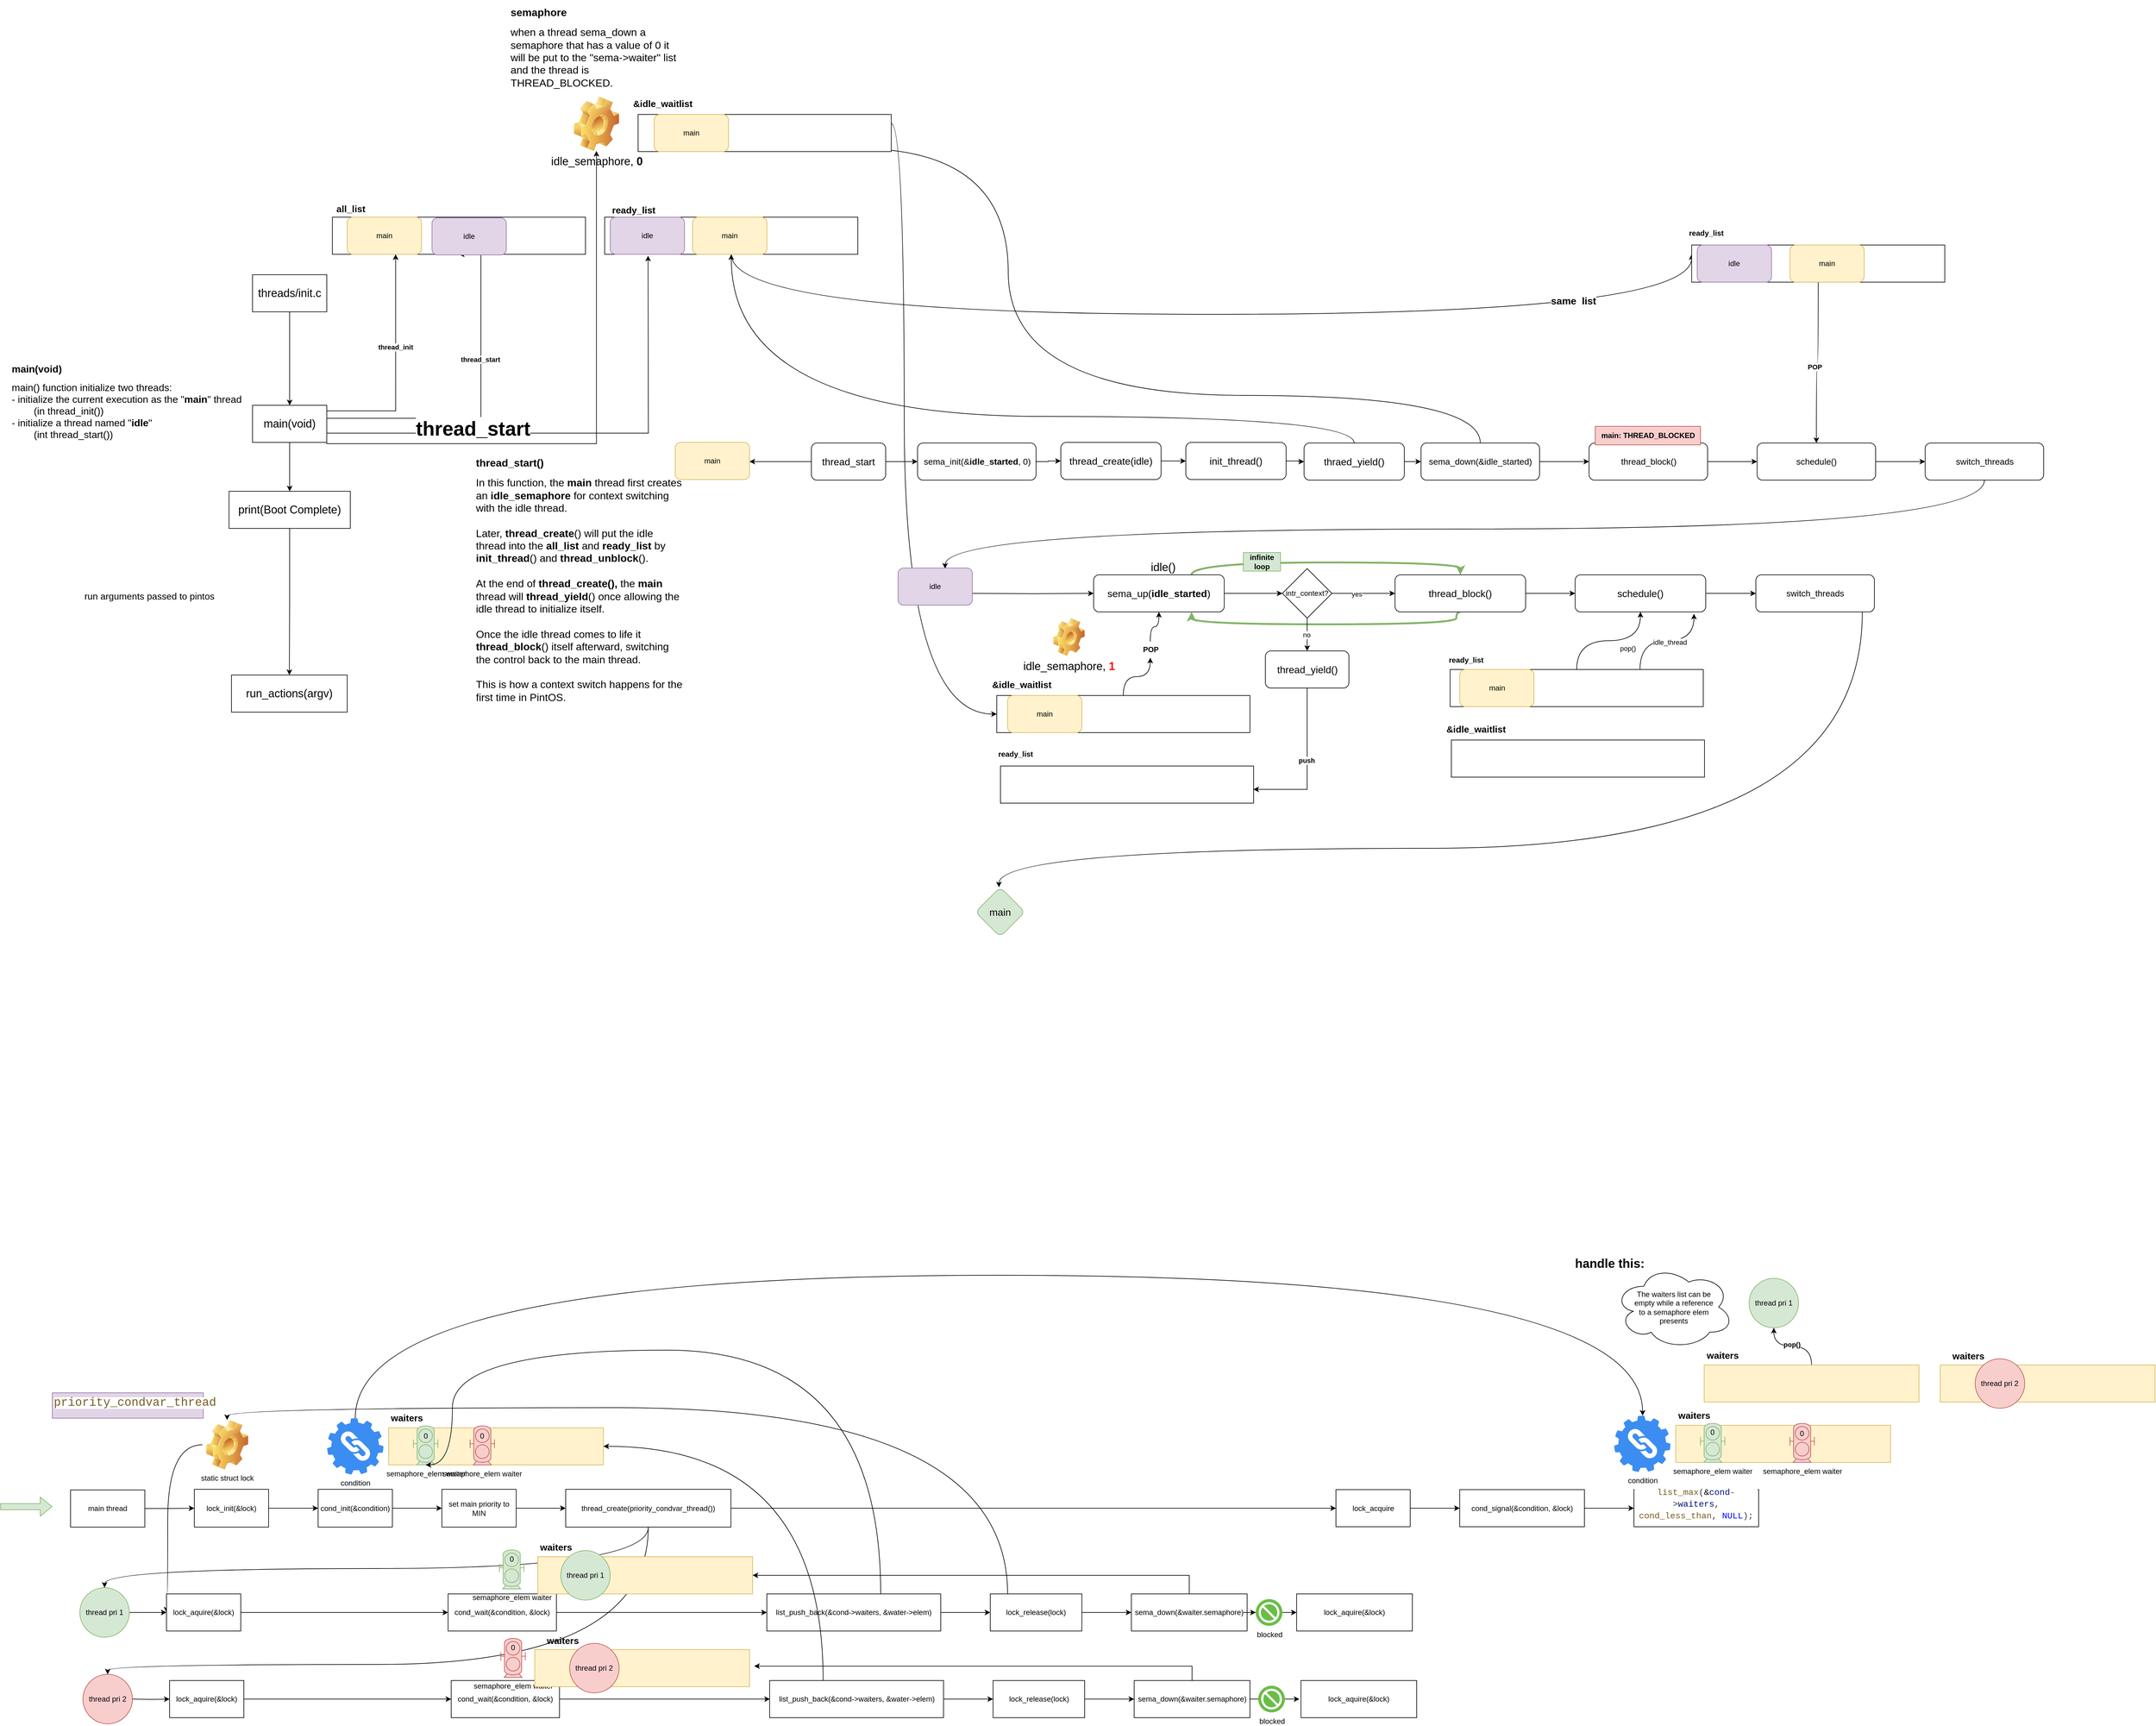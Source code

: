 <mxfile version="23.1.7" type="github">
  <diagram name="Page-1" id="PcCjMO9r_Gs7wmwGxHoW">
    <mxGraphModel dx="73" dy="-3060" grid="0" gridSize="10" guides="1" tooltips="1" connect="1" arrows="1" fold="1" page="1" pageScale="1" pageWidth="850" pageHeight="1100" math="0" shadow="0">
      <root>
        <mxCell id="0" />
        <mxCell id="1" parent="0" />
        <mxCell id="G287rVzxxnH9ejPlV_bV-4" value="" style="edgeStyle=orthogonalEdgeStyle;rounded=0;orthogonalLoop=1;jettySize=auto;html=1;" parent="1" source="G287rVzxxnH9ejPlV_bV-2" target="G287rVzxxnH9ejPlV_bV-3" edge="1">
          <mxGeometry relative="1" as="geometry" />
        </mxCell>
        <mxCell id="G287rVzxxnH9ejPlV_bV-2" value="threads/init.c" style="rounded=0;whiteSpace=wrap;html=1;fontSize=18;" parent="1" vertex="1">
          <mxGeometry x="1344" y="5080" width="120" height="60" as="geometry" />
        </mxCell>
        <mxCell id="G287rVzxxnH9ejPlV_bV-11" style="edgeStyle=orthogonalEdgeStyle;rounded=0;orthogonalLoop=1;jettySize=auto;html=1;entryX=0.25;entryY=1;entryDx=0;entryDy=0;" parent="1" source="G287rVzxxnH9ejPlV_bV-3" target="G287rVzxxnH9ejPlV_bV-8" edge="1">
          <mxGeometry relative="1" as="geometry">
            <Array as="points">
              <mxPoint x="1575" y="5300" />
            </Array>
          </mxGeometry>
        </mxCell>
        <mxCell id="G287rVzxxnH9ejPlV_bV-24" value="thread_init" style="edgeLabel;html=1;align=center;verticalAlign=middle;resizable=0;points=[];fontStyle=1" parent="G287rVzxxnH9ejPlV_bV-11" vertex="1" connectable="0">
          <mxGeometry x="0.178" y="1" relative="1" as="geometry">
            <mxPoint as="offset" />
          </mxGeometry>
        </mxCell>
        <mxCell id="G287rVzxxnH9ejPlV_bV-12" style="edgeStyle=orthogonalEdgeStyle;rounded=0;orthogonalLoop=1;jettySize=auto;html=1;exitX=1;exitY=0.75;exitDx=0;exitDy=0;entryX=0.5;entryY=1;entryDx=0;entryDy=0;" parent="1" source="G287rVzxxnH9ejPlV_bV-3" target="G287rVzxxnH9ejPlV_bV-8" edge="1">
          <mxGeometry relative="1" as="geometry">
            <Array as="points">
              <mxPoint x="1464" y="5312" />
              <mxPoint x="1713" y="5312" />
              <mxPoint x="1713" y="5047" />
            </Array>
          </mxGeometry>
        </mxCell>
        <mxCell id="G287rVzxxnH9ejPlV_bV-22" value="thread_start" style="edgeLabel;html=1;align=center;verticalAlign=middle;resizable=0;points=[];fontStyle=1" parent="G287rVzxxnH9ejPlV_bV-12" vertex="1" connectable="0">
          <mxGeometry x="0.289" y="1" relative="1" as="geometry">
            <mxPoint y="1" as="offset" />
          </mxGeometry>
        </mxCell>
        <mxCell id="G287rVzxxnH9ejPlV_bV-17" style="edgeStyle=orthogonalEdgeStyle;rounded=0;orthogonalLoop=1;jettySize=auto;html=1;exitX=1;exitY=0.75;exitDx=0;exitDy=0;" parent="1" source="G287rVzxxnH9ejPlV_bV-3" edge="1">
          <mxGeometry relative="1" as="geometry">
            <mxPoint x="1983.111" y="5049.222" as="targetPoint" />
          </mxGeometry>
        </mxCell>
        <mxCell id="G287rVzxxnH9ejPlV_bV-23" value="thread_start" style="edgeLabel;html=1;align=center;verticalAlign=middle;resizable=0;points=[];fontSize=32;fontStyle=1" parent="G287rVzxxnH9ejPlV_bV-17" vertex="1" connectable="0">
          <mxGeometry x="-0.373" y="-1" relative="1" as="geometry">
            <mxPoint x="-17" y="-8" as="offset" />
          </mxGeometry>
        </mxCell>
        <mxCell id="G287rVzxxnH9ejPlV_bV-21" value="" style="edgeStyle=orthogonalEdgeStyle;rounded=0;orthogonalLoop=1;jettySize=auto;html=1;" parent="1" source="G287rVzxxnH9ejPlV_bV-3" target="G287rVzxxnH9ejPlV_bV-20" edge="1">
          <mxGeometry relative="1" as="geometry" />
        </mxCell>
        <mxCell id="G287rVzxxnH9ejPlV_bV-26" style="edgeStyle=orthogonalEdgeStyle;rounded=0;orthogonalLoop=1;jettySize=auto;html=1;exitX=1;exitY=0.75;exitDx=0;exitDy=0;entryX=0.5;entryY=1;entryDx=0;entryDy=0;" parent="1" source="G287rVzxxnH9ejPlV_bV-3" target="G287rVzxxnH9ejPlV_bV-25" edge="1">
          <mxGeometry relative="1" as="geometry">
            <mxPoint x="1895" y="5213" as="targetPoint" />
            <Array as="points">
              <mxPoint x="1464" y="5353" />
              <mxPoint x="1900" y="5353" />
            </Array>
          </mxGeometry>
        </mxCell>
        <mxCell id="G287rVzxxnH9ejPlV_bV-3" value="main(void)" style="rounded=0;whiteSpace=wrap;html=1;fontSize=18;" parent="1" vertex="1">
          <mxGeometry x="1344" y="5291" width="120" height="60" as="geometry" />
        </mxCell>
        <mxCell id="G287rVzxxnH9ejPlV_bV-6" value="&lt;h1 style=&quot;font-size: 16px;&quot;&gt;main(void)&lt;/h1&gt;&lt;div style=&quot;font-size: 16px;&quot;&gt;main() function initialize two threads:&lt;/div&gt;&lt;div style=&quot;font-size: 16px;&quot;&gt;- initialize the current execution as the &quot;&lt;b&gt;main&lt;/b&gt;&quot; thread&lt;/div&gt;&lt;div style=&quot;font-size: 16px;&quot;&gt;&lt;span style=&quot;white-space: pre;&quot;&gt;&#x9;&lt;/span&gt;(in thread_init())&lt;br&gt;&lt;/div&gt;&lt;div style=&quot;font-size: 16px;&quot;&gt;- initialize a thread named &quot;&lt;b&gt;idle&lt;/b&gt;&quot;&lt;/div&gt;&lt;div style=&quot;font-size: 16px;&quot;&gt;&lt;span style=&quot;white-space: pre;&quot;&gt;&#x9;&lt;/span&gt;(int thread_start())&lt;br&gt;&lt;/div&gt;" style="text;html=1;spacing=5;spacingTop=-20;whiteSpace=wrap;overflow=hidden;rounded=0;fontSize=16;" parent="1" vertex="1">
          <mxGeometry x="950" y="5222" width="385" height="137" as="geometry" />
        </mxCell>
        <mxCell id="G287rVzxxnH9ejPlV_bV-8" value="" style="rounded=0;whiteSpace=wrap;html=1;" parent="1" vertex="1">
          <mxGeometry x="1473" y="4987" width="409" height="60" as="geometry" />
        </mxCell>
        <mxCell id="G287rVzxxnH9ejPlV_bV-9" value="all_list" style="text;html=1;align=center;verticalAlign=middle;whiteSpace=wrap;rounded=0;fontSize=15;fontStyle=1" parent="1" vertex="1">
          <mxGeometry x="1473" y="4958" width="60" height="30" as="geometry" />
        </mxCell>
        <mxCell id="G287rVzxxnH9ejPlV_bV-13" value="main" style="rounded=1;whiteSpace=wrap;html=1;fillColor=#fff2cc;strokeColor=#d6b656;" parent="1" vertex="1">
          <mxGeometry x="1497" y="4987" width="120" height="60" as="geometry" />
        </mxCell>
        <mxCell id="G287rVzxxnH9ejPlV_bV-14" value="idle" style="rounded=1;whiteSpace=wrap;html=1;fillColor=#e1d5e7;strokeColor=#9673a6;" parent="1" vertex="1">
          <mxGeometry x="1634" y="4988" width="120" height="60" as="geometry" />
        </mxCell>
        <mxCell id="OGEwMYndFThYUphkSW5q-117" style="edgeStyle=orthogonalEdgeStyle;rounded=0;orthogonalLoop=1;jettySize=auto;html=1;entryX=0;entryY=0.25;entryDx=0;entryDy=0;curved=1;" edge="1" parent="1" source="G287rVzxxnH9ejPlV_bV-15" target="G287rVzxxnH9ejPlV_bV-72">
          <mxGeometry relative="1" as="geometry">
            <Array as="points">
              <mxPoint x="2118" y="5144" />
              <mxPoint x="3669" y="5144" />
            </Array>
          </mxGeometry>
        </mxCell>
        <mxCell id="OGEwMYndFThYUphkSW5q-118" value="same&amp;nbsp; list" style="edgeLabel;html=1;align=center;verticalAlign=middle;resizable=0;points=[];fontSize=16;fontStyle=1" vertex="1" connectable="0" parent="OGEwMYndFThYUphkSW5q-117">
          <mxGeometry x="0.67" y="22" relative="1" as="geometry">
            <mxPoint as="offset" />
          </mxGeometry>
        </mxCell>
        <mxCell id="G287rVzxxnH9ejPlV_bV-15" value="" style="rounded=0;whiteSpace=wrap;html=1;" parent="1" vertex="1">
          <mxGeometry x="1913" y="4987" width="409" height="60" as="geometry" />
        </mxCell>
        <mxCell id="G287rVzxxnH9ejPlV_bV-16" value="ready_list" style="text;html=1;align=center;verticalAlign=middle;whiteSpace=wrap;rounded=0;fontSize=15;fontStyle=1" parent="1" vertex="1">
          <mxGeometry x="1930" y="4960" width="60" height="30" as="geometry" />
        </mxCell>
        <mxCell id="G287rVzxxnH9ejPlV_bV-18" value="idle" style="rounded=1;whiteSpace=wrap;html=1;fillColor=#e1d5e7;strokeColor=#9673a6;" parent="1" vertex="1">
          <mxGeometry x="1922" y="4987" width="120" height="60" as="geometry" />
        </mxCell>
        <mxCell id="G287rVzxxnH9ejPlV_bV-33" value="" style="edgeStyle=orthogonalEdgeStyle;rounded=0;orthogonalLoop=1;jettySize=auto;html=1;" parent="1" source="G287rVzxxnH9ejPlV_bV-20" target="G287rVzxxnH9ejPlV_bV-32" edge="1">
          <mxGeometry relative="1" as="geometry" />
        </mxCell>
        <mxCell id="G287rVzxxnH9ejPlV_bV-20" value="print(Boot Complete)" style="whiteSpace=wrap;html=1;fontSize=18;rounded=0;" parent="1" vertex="1">
          <mxGeometry x="1306" y="5430" width="196" height="60" as="geometry" />
        </mxCell>
        <mxCell id="G287rVzxxnH9ejPlV_bV-25" value="&lt;font style=&quot;font-size: 18px;&quot;&gt;idle_semaphore, &lt;b&gt;0&lt;/b&gt;&lt;/font&gt;" style="shape=image;html=1;verticalLabelPosition=bottom;verticalAlign=top;imageAspect=0;image=img/clipart/Gear_128x128.png" parent="1" vertex="1">
          <mxGeometry x="1863" y="4792" width="73.33" height="88" as="geometry" />
        </mxCell>
        <mxCell id="G287rVzxxnH9ejPlV_bV-27" value="&lt;h1 style=&quot;font-size: 17px;&quot;&gt;thread_start()&lt;/h1&gt;&lt;div style=&quot;font-size: 17px;&quot;&gt;In this function, the &lt;b&gt;main &lt;/b&gt;thread first creates an &lt;b&gt;idle_semaphore &lt;/b&gt;for context switching with the idle thread.&lt;/div&gt;&lt;div style=&quot;font-size: 17px;&quot;&gt;&lt;br&gt;&lt;/div&gt;&lt;div style=&quot;font-size: 17px;&quot;&gt;Later,&amp;nbsp;&lt;b&gt;thread_create&lt;/b&gt;() will&amp;nbsp;put the idle thread into the &lt;b&gt;all_list &lt;/b&gt;and &lt;b&gt;ready_list &lt;/b&gt;by &lt;b&gt;init_thread&lt;/b&gt;() and &lt;b&gt;thread_unblock&lt;/b&gt;().&lt;/div&gt;&lt;div style=&quot;font-size: 17px;&quot;&gt;&lt;br&gt;&lt;/div&gt;&lt;div style=&quot;font-size: 17px;&quot;&gt;At the end of &lt;b&gt;thread_create(), &lt;/b&gt;the &lt;b&gt;main &lt;/b&gt;thread will &lt;b&gt;thread_yield&lt;/b&gt;() once allowing the idle thread to initialize itself.&lt;/div&gt;&lt;div style=&quot;font-size: 17px;&quot;&gt;&lt;br&gt;&lt;/div&gt;&lt;div style=&quot;font-size: 17px;&quot;&gt;&lt;span style=&quot;background-color: initial;&quot;&gt;Once the idle thread comes to life it &lt;b&gt;thread_block&lt;/b&gt;() itself afterward, switching the control back to the main thread.&lt;/span&gt;&lt;/div&gt;&lt;div style=&quot;font-size: 17px;&quot;&gt;&lt;span style=&quot;background-color: initial;&quot;&gt;&lt;br&gt;&lt;/span&gt;&lt;/div&gt;&lt;div style=&quot;font-size: 17px;&quot;&gt;&lt;span style=&quot;background-color: initial;&quot;&gt;This is how a context switch happens for the first time in PintOS.&lt;/span&gt;&lt;/div&gt;" style="text;html=1;spacing=5;spacingTop=-20;whiteSpace=wrap;overflow=hidden;rounded=0;strokeWidth=1;fontSize=17;" parent="1" vertex="1">
          <mxGeometry x="1700" y="5373.5" width="342" height="413.5" as="geometry" />
        </mxCell>
        <mxCell id="G287rVzxxnH9ejPlV_bV-30" value="&lt;h1 style=&quot;font-size: 17px;&quot;&gt;semaphore&lt;/h1&gt;&lt;div&gt;when a thread sema_down a semaphore that has a value of 0 it will be put to the &quot;sema-&amp;gt;waiter&quot; list and the thread is THREAD_BLOCKED.&lt;/div&gt;" style="text;html=1;spacing=5;spacingTop=-20;whiteSpace=wrap;overflow=hidden;rounded=0;strokeWidth=1;fontSize=17;" parent="1" vertex="1">
          <mxGeometry x="1756.16" y="4646" width="287" height="142" as="geometry" />
        </mxCell>
        <mxCell id="G287rVzxxnH9ejPlV_bV-32" value="run_actions(argv)" style="whiteSpace=wrap;html=1;fontSize=18;rounded=0;" parent="1" vertex="1">
          <mxGeometry x="1310" y="5727" width="187" height="60" as="geometry" />
        </mxCell>
        <mxCell id="G287rVzxxnH9ejPlV_bV-34" value="run arguments passed to pintos" style="text;html=1;align=center;verticalAlign=middle;resizable=0;points=[];autosize=1;strokeColor=none;fillColor=none;fontSize=15;" parent="1" vertex="1">
          <mxGeometry x="1063" y="5584" width="228" height="30" as="geometry" />
        </mxCell>
        <mxCell id="G287rVzxxnH9ejPlV_bV-39" value="" style="edgeStyle=orthogonalEdgeStyle;rounded=0;orthogonalLoop=1;jettySize=auto;html=1;" parent="1" source="G287rVzxxnH9ejPlV_bV-37" target="G287rVzxxnH9ejPlV_bV-38" edge="1">
          <mxGeometry relative="1" as="geometry" />
        </mxCell>
        <mxCell id="G287rVzxxnH9ejPlV_bV-43" value="" style="edgeStyle=orthogonalEdgeStyle;rounded=0;orthogonalLoop=1;jettySize=auto;html=1;" parent="1" source="G287rVzxxnH9ejPlV_bV-37" edge="1">
          <mxGeometry relative="1" as="geometry">
            <mxPoint x="2147" y="5382" as="targetPoint" />
          </mxGeometry>
        </mxCell>
        <mxCell id="OGEwMYndFThYUphkSW5q-105" style="edgeStyle=orthogonalEdgeStyle;rounded=0;orthogonalLoop=1;jettySize=auto;html=1;entryX=0.5;entryY=1;entryDx=0;entryDy=0;curved=1;exitX=0.5;exitY=0;exitDx=0;exitDy=0;" edge="1" parent="1" source="OGEwMYndFThYUphkSW5q-112" target="G287rVzxxnH9ejPlV_bV-15">
          <mxGeometry relative="1" as="geometry">
            <Array as="points">
              <mxPoint x="3124" y="5309" />
              <mxPoint x="2118" y="5309" />
            </Array>
          </mxGeometry>
        </mxCell>
        <mxCell id="G287rVzxxnH9ejPlV_bV-37" value="thread_start" style="rounded=1;whiteSpace=wrap;html=1;fontSize=16;" parent="1" vertex="1">
          <mxGeometry x="2247" y="5352" width="120" height="60" as="geometry" />
        </mxCell>
        <mxCell id="G287rVzxxnH9ejPlV_bV-45" value="" style="edgeStyle=orthogonalEdgeStyle;rounded=0;orthogonalLoop=1;jettySize=auto;html=1;" parent="1" source="OGEwMYndFThYUphkSW5q-112" target="G287rVzxxnH9ejPlV_bV-44" edge="1">
          <mxGeometry relative="1" as="geometry" />
        </mxCell>
        <mxCell id="G287rVzxxnH9ejPlV_bV-38" value="sema_init(&amp;amp;&lt;b&gt;idle_started&lt;/b&gt;, 0)" style="rounded=1;whiteSpace=wrap;html=1;fontSize=14;" parent="1" vertex="1">
          <mxGeometry x="2418.5" y="5352" width="191.5" height="60" as="geometry" />
        </mxCell>
        <mxCell id="G287rVzxxnH9ejPlV_bV-51" value="" style="edgeStyle=orthogonalEdgeStyle;rounded=0;orthogonalLoop=1;jettySize=auto;html=1;" parent="1" source="G287rVzxxnH9ejPlV_bV-44" target="G287rVzxxnH9ejPlV_bV-50" edge="1">
          <mxGeometry relative="1" as="geometry" />
        </mxCell>
        <mxCell id="G287rVzxxnH9ejPlV_bV-54" style="rounded=0;orthogonalLoop=1;jettySize=auto;html=1;entryX=1;entryY=0.5;entryDx=0;entryDy=0;edgeStyle=orthogonalEdgeStyle;curved=1;exitX=0.5;exitY=0;exitDx=0;exitDy=0;" parent="1" source="G287rVzxxnH9ejPlV_bV-44" edge="1">
          <mxGeometry relative="1" as="geometry">
            <Array as="points">
              <mxPoint x="3328" y="5275" />
              <mxPoint x="2565" y="5275" />
              <mxPoint x="2565" y="4876" />
              <mxPoint x="2076" y="4876" />
            </Array>
            <mxPoint x="2076" y="4851" as="targetPoint" />
          </mxGeometry>
        </mxCell>
        <mxCell id="G287rVzxxnH9ejPlV_bV-44" value="sema_down(&amp;amp;idle_started)" style="rounded=1;whiteSpace=wrap;html=1;fontSize=14;" parent="1" vertex="1">
          <mxGeometry x="3232" y="5352" width="191.5" height="60" as="geometry" />
        </mxCell>
        <mxCell id="G287rVzxxnH9ejPlV_bV-60" value="" style="edgeStyle=orthogonalEdgeStyle;rounded=0;orthogonalLoop=1;jettySize=auto;html=1;" parent="1" target="G287rVzxxnH9ejPlV_bV-59" edge="1">
          <mxGeometry relative="1" as="geometry">
            <mxPoint x="2503" y="5595" as="sourcePoint" />
          </mxGeometry>
        </mxCell>
        <mxCell id="OGEwMYndFThYUphkSW5q-120" style="edgeStyle=orthogonalEdgeStyle;rounded=0;orthogonalLoop=1;jettySize=auto;html=1;exitX=1;exitY=0.25;exitDx=0;exitDy=0;entryX=0;entryY=0.5;entryDx=0;entryDy=0;curved=1;" edge="1" parent="1" source="G287rVzxxnH9ejPlV_bV-47" target="G287rVzxxnH9ejPlV_bV-79">
          <mxGeometry relative="1" as="geometry">
            <Array as="points">
              <mxPoint x="2397" y="4836" />
              <mxPoint x="2397" y="5790" />
            </Array>
          </mxGeometry>
        </mxCell>
        <mxCell id="G287rVzxxnH9ejPlV_bV-47" value="" style="rounded=0;whiteSpace=wrap;html=1;" parent="1" vertex="1">
          <mxGeometry x="1967" y="4821" width="409" height="60" as="geometry" />
        </mxCell>
        <mxCell id="G287rVzxxnH9ejPlV_bV-48" value="&amp;amp;idle_waitlist" style="text;html=1;align=center;verticalAlign=middle;whiteSpace=wrap;rounded=0;fontSize=15;fontStyle=1" parent="1" vertex="1">
          <mxGeometry x="1977" y="4788" width="60" height="30" as="geometry" />
        </mxCell>
        <mxCell id="G287rVzxxnH9ejPlV_bV-56" value="" style="edgeStyle=orthogonalEdgeStyle;rounded=0;orthogonalLoop=1;jettySize=auto;html=1;" parent="1" source="G287rVzxxnH9ejPlV_bV-50" target="G287rVzxxnH9ejPlV_bV-55" edge="1">
          <mxGeometry relative="1" as="geometry" />
        </mxCell>
        <mxCell id="G287rVzxxnH9ejPlV_bV-50" value="thread_block()" style="rounded=1;whiteSpace=wrap;html=1;fontSize=14;" parent="1" vertex="1">
          <mxGeometry x="3503.5" y="5352" width="191.5" height="60" as="geometry" />
        </mxCell>
        <mxCell id="G287rVzxxnH9ejPlV_bV-53" value="main: THREAD_BLOCKED" style="text;html=1;align=center;verticalAlign=middle;whiteSpace=wrap;rounded=0;fontStyle=1;fillColor=#f8cecc;strokeColor=#b85450;" parent="1" vertex="1">
          <mxGeometry x="3513.5" y="5325" width="170" height="30" as="geometry" />
        </mxCell>
        <mxCell id="G287rVzxxnH9ejPlV_bV-58" value="" style="edgeStyle=orthogonalEdgeStyle;rounded=0;orthogonalLoop=1;jettySize=auto;html=1;" parent="1" source="G287rVzxxnH9ejPlV_bV-55" target="G287rVzxxnH9ejPlV_bV-57" edge="1">
          <mxGeometry relative="1" as="geometry" />
        </mxCell>
        <mxCell id="G287rVzxxnH9ejPlV_bV-74" style="edgeStyle=orthogonalEdgeStyle;rounded=0;orthogonalLoop=1;jettySize=auto;html=1;curved=1;startArrow=classic;startFill=1;endArrow=none;endFill=0;" parent="1" source="G287rVzxxnH9ejPlV_bV-55" target="G287rVzxxnH9ejPlV_bV-72" edge="1">
          <mxGeometry relative="1" as="geometry" />
        </mxCell>
        <mxCell id="G287rVzxxnH9ejPlV_bV-75" value="POP" style="edgeLabel;html=1;align=center;verticalAlign=middle;resizable=0;points=[];fontStyle=1" parent="G287rVzxxnH9ejPlV_bV-74" vertex="1" connectable="0">
          <mxGeometry x="-0.061" y="3" relative="1" as="geometry">
            <mxPoint as="offset" />
          </mxGeometry>
        </mxCell>
        <mxCell id="G287rVzxxnH9ejPlV_bV-55" value="schedule()" style="rounded=1;whiteSpace=wrap;html=1;fontSize=14;" parent="1" vertex="1">
          <mxGeometry x="3775" y="5352" width="191.5" height="60" as="geometry" />
        </mxCell>
        <mxCell id="G287rVzxxnH9ejPlV_bV-65" style="edgeStyle=orthogonalEdgeStyle;rounded=0;orthogonalLoop=1;jettySize=auto;html=1;entryX=0.5;entryY=0;entryDx=0;entryDy=0;curved=1;" parent="1" source="G287rVzxxnH9ejPlV_bV-57" edge="1">
          <mxGeometry relative="1" as="geometry">
            <Array as="points">
              <mxPoint x="4142" y="5491" />
              <mxPoint x="2463" y="5491" />
            </Array>
            <mxPoint x="2463" y="5555" as="targetPoint" />
          </mxGeometry>
        </mxCell>
        <mxCell id="G287rVzxxnH9ejPlV_bV-57" value="switch_threads" style="rounded=1;whiteSpace=wrap;html=1;fontSize=14;" parent="1" vertex="1">
          <mxGeometry x="4046.5" y="5352" width="191.5" height="60" as="geometry" />
        </mxCell>
        <mxCell id="G287rVzxxnH9ejPlV_bV-62" value="" style="edgeStyle=orthogonalEdgeStyle;rounded=0;orthogonalLoop=1;jettySize=auto;html=1;" parent="1" source="OGEwMYndFThYUphkSW5q-131" target="G287rVzxxnH9ejPlV_bV-61" edge="1">
          <mxGeometry relative="1" as="geometry" />
        </mxCell>
        <mxCell id="OGEwMYndFThYUphkSW5q-135" value="yes" style="edgeLabel;html=1;align=center;verticalAlign=middle;resizable=0;points=[];" vertex="1" connectable="0" parent="G287rVzxxnH9ejPlV_bV-62">
          <mxGeometry x="-0.227" y="-1" relative="1" as="geometry">
            <mxPoint as="offset" />
          </mxGeometry>
        </mxCell>
        <mxCell id="G287rVzxxnH9ejPlV_bV-82" style="edgeStyle=orthogonalEdgeStyle;rounded=0;orthogonalLoop=1;jettySize=auto;html=1;entryX=0.5;entryY=0;entryDx=0;entryDy=0;curved=1;startArrow=classic;startFill=1;endArrow=none;endFill=0;" parent="1" source="G287rVzxxnH9ejPlV_bV-83" target="G287rVzxxnH9ejPlV_bV-79" edge="1">
          <mxGeometry relative="1" as="geometry" />
        </mxCell>
        <mxCell id="OGEwMYndFThYUphkSW5q-119" style="edgeStyle=orthogonalEdgeStyle;rounded=0;orthogonalLoop=1;jettySize=auto;html=1;exitX=0.75;exitY=0;exitDx=0;exitDy=0;entryX=0.5;entryY=0;entryDx=0;entryDy=0;curved=1;strokeWidth=3;fillColor=#d5e8d4;strokeColor=#82b366;" edge="1" parent="1" source="G287rVzxxnH9ejPlV_bV-59" target="G287rVzxxnH9ejPlV_bV-61">
          <mxGeometry relative="1" as="geometry" />
        </mxCell>
        <mxCell id="G287rVzxxnH9ejPlV_bV-59" value="sema_up(&lt;b&gt;idle_started&lt;/b&gt;)" style="rounded=1;whiteSpace=wrap;html=1;fontSize=16;" parent="1" vertex="1">
          <mxGeometry x="2703" y="5565" width="211" height="60" as="geometry" />
        </mxCell>
        <mxCell id="G287rVzxxnH9ejPlV_bV-64" value="" style="edgeStyle=orthogonalEdgeStyle;rounded=0;orthogonalLoop=1;jettySize=auto;html=1;" parent="1" source="G287rVzxxnH9ejPlV_bV-61" target="G287rVzxxnH9ejPlV_bV-63" edge="1">
          <mxGeometry relative="1" as="geometry" />
        </mxCell>
        <mxCell id="G287rVzxxnH9ejPlV_bV-88" style="edgeStyle=orthogonalEdgeStyle;rounded=0;orthogonalLoop=1;jettySize=auto;html=1;entryX=0.75;entryY=1;entryDx=0;entryDy=0;curved=1;exitX=0.5;exitY=1;exitDx=0;exitDy=0;strokeWidth=3;fillColor=#d5e8d4;strokeColor=#82b366;" parent="1" source="G287rVzxxnH9ejPlV_bV-61" target="G287rVzxxnH9ejPlV_bV-59" edge="1">
          <mxGeometry relative="1" as="geometry">
            <Array as="points">
              <mxPoint x="3289" y="5625" />
              <mxPoint x="3289" y="5645" />
              <mxPoint x="2861" y="5645" />
            </Array>
          </mxGeometry>
        </mxCell>
        <mxCell id="G287rVzxxnH9ejPlV_bV-61" value="thread_block()" style="rounded=1;whiteSpace=wrap;html=1;fontSize=16;" parent="1" vertex="1">
          <mxGeometry x="3190" y="5565" width="211" height="60" as="geometry" />
        </mxCell>
        <mxCell id="G287rVzxxnH9ejPlV_bV-71" value="" style="edgeStyle=orthogonalEdgeStyle;rounded=0;orthogonalLoop=1;jettySize=auto;html=1;" parent="1" source="G287rVzxxnH9ejPlV_bV-63" target="G287rVzxxnH9ejPlV_bV-70" edge="1">
          <mxGeometry relative="1" as="geometry" />
        </mxCell>
        <mxCell id="G287rVzxxnH9ejPlV_bV-91" style="edgeStyle=orthogonalEdgeStyle;rounded=0;orthogonalLoop=1;jettySize=auto;html=1;curved=1;startArrow=classic;startFill=1;endArrow=none;endFill=0;" parent="1" source="G287rVzxxnH9ejPlV_bV-63" target="G287rVzxxnH9ejPlV_bV-84" edge="1">
          <mxGeometry relative="1" as="geometry" />
        </mxCell>
        <mxCell id="G287rVzxxnH9ejPlV_bV-92" value="pop()" style="edgeLabel;html=1;align=center;verticalAlign=middle;resizable=0;points=[];" parent="G287rVzxxnH9ejPlV_bV-91" vertex="1" connectable="0">
          <mxGeometry x="-0.309" y="12" relative="1" as="geometry">
            <mxPoint as="offset" />
          </mxGeometry>
        </mxCell>
        <mxCell id="G287rVzxxnH9ejPlV_bV-63" value="schedule()" style="rounded=1;whiteSpace=wrap;html=1;fontSize=16;" parent="1" vertex="1">
          <mxGeometry x="3481" y="5565" width="211" height="60" as="geometry" />
        </mxCell>
        <mxCell id="G287rVzxxnH9ejPlV_bV-69" value="idle()" style="text;html=1;align=center;verticalAlign=middle;resizable=0;points=[];autosize=1;strokeColor=none;fillColor=none;fontSize=18;" parent="1" vertex="1">
          <mxGeometry x="2786" y="5536" width="58" height="34" as="geometry" />
        </mxCell>
        <mxCell id="G287rVzxxnH9ejPlV_bV-98" style="edgeStyle=orthogonalEdgeStyle;rounded=0;orthogonalLoop=1;jettySize=auto;html=1;entryX=0.475;entryY=0;entryDx=0;entryDy=0;entryPerimeter=0;curved=1;" parent="1" source="G287rVzxxnH9ejPlV_bV-70" target="G287rVzxxnH9ejPlV_bV-99" edge="1">
          <mxGeometry relative="1" as="geometry">
            <mxPoint x="2322.0" y="6017.083" as="targetPoint" />
            <Array as="points">
              <mxPoint x="3945" y="5595" />
              <mxPoint x="3945" y="6007" />
            </Array>
          </mxGeometry>
        </mxCell>
        <mxCell id="G287rVzxxnH9ejPlV_bV-70" value="switch_threads" style="rounded=1;whiteSpace=wrap;html=1;fontSize=14;" parent="1" vertex="1">
          <mxGeometry x="3773" y="5565" width="191.5" height="60" as="geometry" />
        </mxCell>
        <mxCell id="G287rVzxxnH9ejPlV_bV-72" value="" style="rounded=0;whiteSpace=wrap;html=1;" parent="1" vertex="1">
          <mxGeometry x="3669.25" y="5032" width="409" height="60" as="geometry" />
        </mxCell>
        <mxCell id="G287rVzxxnH9ejPlV_bV-73" value="idle" style="rounded=1;whiteSpace=wrap;html=1;fillColor=#e1d5e7;strokeColor=#9673a6;" parent="1" vertex="1">
          <mxGeometry x="3678.25" y="5032" width="120" height="60" as="geometry" />
        </mxCell>
        <mxCell id="G287rVzxxnH9ejPlV_bV-76" value="ready_list" style="text;html=1;align=center;verticalAlign=middle;whiteSpace=wrap;rounded=0;fontStyle=1" parent="1" vertex="1">
          <mxGeometry x="3663.25" y="4998" width="60" height="30" as="geometry" />
        </mxCell>
        <mxCell id="G287rVzxxnH9ejPlV_bV-77" value="" style="rounded=0;whiteSpace=wrap;html=1;" parent="1" vertex="1">
          <mxGeometry x="2552.5" y="5874" width="409" height="60" as="geometry" />
        </mxCell>
        <mxCell id="G287rVzxxnH9ejPlV_bV-78" value="ready_list" style="text;html=1;align=center;verticalAlign=middle;whiteSpace=wrap;rounded=0;fontStyle=1" parent="1" vertex="1">
          <mxGeometry x="2546.5" y="5840" width="60" height="30" as="geometry" />
        </mxCell>
        <mxCell id="G287rVzxxnH9ejPlV_bV-79" value="" style="rounded=0;whiteSpace=wrap;html=1;" parent="1" vertex="1">
          <mxGeometry x="2546.5" y="5760" width="409" height="60" as="geometry" />
        </mxCell>
        <mxCell id="G287rVzxxnH9ejPlV_bV-80" value="&amp;amp;idle_waitlist" style="text;html=1;align=center;verticalAlign=middle;whiteSpace=wrap;rounded=0;fontSize=15;fontStyle=1" parent="1" vertex="1">
          <mxGeometry x="2556.5" y="5727" width="60" height="30" as="geometry" />
        </mxCell>
        <mxCell id="G287rVzxxnH9ejPlV_bV-84" value="" style="rounded=0;whiteSpace=wrap;html=1;" parent="1" vertex="1">
          <mxGeometry x="3279" y="5718" width="409" height="60" as="geometry" />
        </mxCell>
        <mxCell id="G287rVzxxnH9ejPlV_bV-85" value="ready_list" style="text;html=1;align=center;verticalAlign=middle;whiteSpace=wrap;rounded=0;fontStyle=1" parent="1" vertex="1">
          <mxGeometry x="3275" y="5688" width="60" height="30" as="geometry" />
        </mxCell>
        <mxCell id="G287rVzxxnH9ejPlV_bV-86" value="" style="rounded=0;whiteSpace=wrap;html=1;" parent="1" vertex="1">
          <mxGeometry x="3281" y="5832" width="409" height="60" as="geometry" />
        </mxCell>
        <mxCell id="G287rVzxxnH9ejPlV_bV-87" value="&amp;amp;idle_waitlist" style="text;html=1;align=center;verticalAlign=middle;whiteSpace=wrap;rounded=0;fontSize=15;fontStyle=1" parent="1" vertex="1">
          <mxGeometry x="3291" y="5799" width="60" height="30" as="geometry" />
        </mxCell>
        <mxCell id="G287rVzxxnH9ejPlV_bV-90" value="infinite loop" style="text;html=1;align=center;verticalAlign=middle;whiteSpace=wrap;rounded=0;fillColor=#d5e8d4;strokeColor=#82b366;fontStyle=1" parent="1" vertex="1">
          <mxGeometry x="2945" y="5529" width="60" height="30" as="geometry" />
        </mxCell>
        <mxCell id="G287rVzxxnH9ejPlV_bV-93" style="edgeStyle=orthogonalEdgeStyle;rounded=0;orthogonalLoop=1;jettySize=auto;html=1;exitX=0.75;exitY=0;exitDx=0;exitDy=0;entryX=0.91;entryY=1.049;entryDx=0;entryDy=0;entryPerimeter=0;curved=1;" parent="1" source="G287rVzxxnH9ejPlV_bV-84" target="G287rVzxxnH9ejPlV_bV-63" edge="1">
          <mxGeometry relative="1" as="geometry" />
        </mxCell>
        <mxCell id="G287rVzxxnH9ejPlV_bV-94" value="idle_thread" style="edgeLabel;html=1;align=center;verticalAlign=middle;resizable=0;points=[];" parent="G287rVzxxnH9ejPlV_bV-93" vertex="1" connectable="0">
          <mxGeometry x="0.059" y="-2" relative="1" as="geometry">
            <mxPoint as="offset" />
          </mxGeometry>
        </mxCell>
        <mxCell id="G287rVzxxnH9ejPlV_bV-99" value="main" style="rhombus;whiteSpace=wrap;html=1;fontSize=16;rounded=1;fillColor=#d5e8d4;strokeColor=#82b366;" parent="1" vertex="1">
          <mxGeometry x="2512" y="6070" width="80" height="80" as="geometry" />
        </mxCell>
        <mxCell id="OGEwMYndFThYUphkSW5q-1" value="&lt;div style=&quot;color: rgb(59, 59, 59); background-color: rgb(255, 255, 255); font-family: Consolas, &amp;quot;Courier New&amp;quot;, monospace; font-weight: normal; font-size: 19px; line-height: 19px;&quot;&gt;&lt;div style=&quot;font-size: 19px;&quot;&gt;&lt;span style=&quot;color: rgb(121, 94, 38); font-size: 19px;&quot;&gt;priority_condvar_thread&lt;/span&gt;&lt;/div&gt;&lt;/div&gt;" style="text;whiteSpace=wrap;html=1;fontSize=19;fillColor=#e1d5e7;strokeColor=#9673a6;" vertex="1" parent="1">
          <mxGeometry x="1020.5" y="6887" width="244" height="41" as="geometry" />
        </mxCell>
        <mxCell id="OGEwMYndFThYUphkSW5q-5" value="" style="edgeStyle=orthogonalEdgeStyle;rounded=0;orthogonalLoop=1;jettySize=auto;html=1;" edge="1" parent="1" source="OGEwMYndFThYUphkSW5q-3" target="OGEwMYndFThYUphkSW5q-4">
          <mxGeometry relative="1" as="geometry" />
        </mxCell>
        <mxCell id="OGEwMYndFThYUphkSW5q-3" value="main thread" style="rounded=0;whiteSpace=wrap;html=1;" vertex="1" parent="1">
          <mxGeometry x="1050" y="7044" width="120" height="60" as="geometry" />
        </mxCell>
        <mxCell id="OGEwMYndFThYUphkSW5q-8" value="" style="edgeStyle=orthogonalEdgeStyle;rounded=0;orthogonalLoop=1;jettySize=auto;html=1;" edge="1" parent="1" source="OGEwMYndFThYUphkSW5q-4" target="OGEwMYndFThYUphkSW5q-7">
          <mxGeometry relative="1" as="geometry" />
        </mxCell>
        <mxCell id="OGEwMYndFThYUphkSW5q-4" value="lock_init(&amp;amp;lock)" style="rounded=0;whiteSpace=wrap;html=1;" vertex="1" parent="1">
          <mxGeometry x="1250" y="7043" width="120" height="61" as="geometry" />
        </mxCell>
        <mxCell id="OGEwMYndFThYUphkSW5q-37" style="edgeStyle=orthogonalEdgeStyle;rounded=0;orthogonalLoop=1;jettySize=auto;html=1;curved=1;entryX=0;entryY=0.5;entryDx=0;entryDy=0;" edge="1" parent="1" source="OGEwMYndFThYUphkSW5q-6" target="OGEwMYndFThYUphkSW5q-21">
          <mxGeometry relative="1" as="geometry">
            <Array as="points">
              <mxPoint x="1207" y="6971" />
              <mxPoint x="1207" y="7214" />
              <mxPoint x="1205" y="7214" />
            </Array>
          </mxGeometry>
        </mxCell>
        <mxCell id="OGEwMYndFThYUphkSW5q-6" value="static struct lock" style="image;html=1;image=img/lib/clip_art/general/Gear_128x128.png" vertex="1" parent="1">
          <mxGeometry x="1263" y="6931" width="80" height="80" as="geometry" />
        </mxCell>
        <mxCell id="OGEwMYndFThYUphkSW5q-14" value="" style="edgeStyle=orthogonalEdgeStyle;rounded=0;orthogonalLoop=1;jettySize=auto;html=1;" edge="1" parent="1" source="OGEwMYndFThYUphkSW5q-7" target="OGEwMYndFThYUphkSW5q-13">
          <mxGeometry relative="1" as="geometry" />
        </mxCell>
        <mxCell id="OGEwMYndFThYUphkSW5q-7" value="cond_init(&amp;amp;condition)" style="rounded=0;whiteSpace=wrap;html=1;" vertex="1" parent="1">
          <mxGeometry x="1450" y="7043" width="120" height="61" as="geometry" />
        </mxCell>
        <mxCell id="OGEwMYndFThYUphkSW5q-104" style="edgeStyle=orthogonalEdgeStyle;rounded=0;orthogonalLoop=1;jettySize=auto;html=1;curved=1;" edge="1" parent="1" source="OGEwMYndFThYUphkSW5q-10" target="OGEwMYndFThYUphkSW5q-77">
          <mxGeometry relative="1" as="geometry">
            <Array as="points">
              <mxPoint x="1510" y="6697" />
              <mxPoint x="3590" y="6697" />
            </Array>
          </mxGeometry>
        </mxCell>
        <mxCell id="OGEwMYndFThYUphkSW5q-10" value="condition" style="sketch=0;html=1;aspect=fixed;strokeColor=none;shadow=0;fillColor=#3B8DF1;verticalAlign=top;labelPosition=center;verticalLabelPosition=bottom;shape=mxgraph.gcp2.gear_chain" vertex="1" parent="1">
          <mxGeometry x="1464.5" y="6928" width="91" height="91" as="geometry" />
        </mxCell>
        <mxCell id="OGEwMYndFThYUphkSW5q-11" value="" style="rounded=0;whiteSpace=wrap;html=1;fillColor=#fff2cc;strokeColor=#d6b656;" vertex="1" parent="1">
          <mxGeometry x="1564" y="6943.5" width="347" height="60" as="geometry" />
        </mxCell>
        <mxCell id="OGEwMYndFThYUphkSW5q-12" value="waiters" style="text;html=1;align=center;verticalAlign=middle;resizable=0;points=[];autosize=1;strokeColor=none;fillColor=none;fontStyle=1;fontSize=15;" vertex="1" parent="1">
          <mxGeometry x="1558" y="6912" width="70" height="30" as="geometry" />
        </mxCell>
        <mxCell id="OGEwMYndFThYUphkSW5q-16" value="" style="edgeStyle=orthogonalEdgeStyle;rounded=0;orthogonalLoop=1;jettySize=auto;html=1;" edge="1" parent="1" source="OGEwMYndFThYUphkSW5q-13" target="OGEwMYndFThYUphkSW5q-15">
          <mxGeometry relative="1" as="geometry" />
        </mxCell>
        <mxCell id="OGEwMYndFThYUphkSW5q-13" value="set main priority to MIN" style="rounded=0;whiteSpace=wrap;html=1;" vertex="1" parent="1">
          <mxGeometry x="1650" y="7043" width="120" height="61" as="geometry" />
        </mxCell>
        <mxCell id="OGEwMYndFThYUphkSW5q-17" style="edgeStyle=orthogonalEdgeStyle;rounded=0;orthogonalLoop=1;jettySize=auto;html=1;entryX=0.5;entryY=0;entryDx=0;entryDy=0;curved=1;" edge="1" parent="1" source="OGEwMYndFThYUphkSW5q-15" target="OGEwMYndFThYUphkSW5q-18">
          <mxGeometry relative="1" as="geometry">
            <mxPoint x="1095.274" y="7239.608" as="targetPoint" />
            <Array as="points">
              <mxPoint x="1983" y="7171" />
              <mxPoint x="1105" y="7171" />
            </Array>
          </mxGeometry>
        </mxCell>
        <mxCell id="OGEwMYndFThYUphkSW5q-20" style="edgeStyle=orthogonalEdgeStyle;rounded=0;orthogonalLoop=1;jettySize=auto;html=1;curved=1;" edge="1" parent="1" source="OGEwMYndFThYUphkSW5q-15" target="OGEwMYndFThYUphkSW5q-19">
          <mxGeometry relative="1" as="geometry">
            <Array as="points">
              <mxPoint x="1984" y="7326" />
              <mxPoint x="1110" y="7326" />
            </Array>
          </mxGeometry>
        </mxCell>
        <mxCell id="OGEwMYndFThYUphkSW5q-71" style="edgeStyle=orthogonalEdgeStyle;rounded=0;orthogonalLoop=1;jettySize=auto;html=1;" edge="1" parent="1" source="OGEwMYndFThYUphkSW5q-15" target="OGEwMYndFThYUphkSW5q-72">
          <mxGeometry relative="1" as="geometry">
            <mxPoint x="3415.524" y="7073.5" as="targetPoint" />
          </mxGeometry>
        </mxCell>
        <mxCell id="OGEwMYndFThYUphkSW5q-15" value="thread_create(priority_condvar_thread())" style="rounded=0;whiteSpace=wrap;html=1;" vertex="1" parent="1">
          <mxGeometry x="1850" y="7043" width="267" height="61" as="geometry" />
        </mxCell>
        <mxCell id="OGEwMYndFThYUphkSW5q-22" value="" style="edgeStyle=orthogonalEdgeStyle;rounded=0;orthogonalLoop=1;jettySize=auto;html=1;" edge="1" parent="1" source="OGEwMYndFThYUphkSW5q-18" target="OGEwMYndFThYUphkSW5q-21">
          <mxGeometry relative="1" as="geometry" />
        </mxCell>
        <mxCell id="OGEwMYndFThYUphkSW5q-18" value="thread pri 1" style="ellipse;whiteSpace=wrap;html=1;aspect=fixed;fillColor=#d5e8d4;strokeColor=#82b366;" vertex="1" parent="1">
          <mxGeometry x="1065" y="7202" width="80" height="80" as="geometry" />
        </mxCell>
        <mxCell id="OGEwMYndFThYUphkSW5q-19" value="thread pri 2" style="ellipse;whiteSpace=wrap;html=1;aspect=fixed;fillColor=#f8cecc;strokeColor=#b85450;" vertex="1" parent="1">
          <mxGeometry x="1070" y="7342" width="80" height="80" as="geometry" />
        </mxCell>
        <mxCell id="OGEwMYndFThYUphkSW5q-58" style="edgeStyle=orthogonalEdgeStyle;rounded=0;orthogonalLoop=1;jettySize=auto;html=1;entryX=0;entryY=0.5;entryDx=0;entryDy=0;" edge="1" parent="1" source="OGEwMYndFThYUphkSW5q-21" target="OGEwMYndFThYUphkSW5q-25">
          <mxGeometry relative="1" as="geometry" />
        </mxCell>
        <mxCell id="OGEwMYndFThYUphkSW5q-21" value="lock_aquire(&amp;amp;lock)" style="whiteSpace=wrap;html=1;" vertex="1" parent="1">
          <mxGeometry x="1205" y="7212" width="120" height="60" as="geometry" />
        </mxCell>
        <mxCell id="OGEwMYndFThYUphkSW5q-32" style="edgeStyle=orthogonalEdgeStyle;rounded=0;orthogonalLoop=1;jettySize=auto;html=1;" edge="1" parent="1" source="OGEwMYndFThYUphkSW5q-25" target="OGEwMYndFThYUphkSW5q-33">
          <mxGeometry relative="1" as="geometry">
            <mxPoint x="2183" y="7242" as="targetPoint" />
          </mxGeometry>
        </mxCell>
        <mxCell id="OGEwMYndFThYUphkSW5q-25" value="cond_wait(&amp;amp;condition, &amp;amp;lock)" style="whiteSpace=wrap;html=1;" vertex="1" parent="1">
          <mxGeometry x="1660" y="7212" width="175" height="60" as="geometry" />
        </mxCell>
        <mxCell id="OGEwMYndFThYUphkSW5q-27" value="semaphore_elem waiter" style="shape=mxgraph.pid.pumps.gear_pump;html=1;pointerEvents=1;align=center;verticalLabelPosition=bottom;verticalAlign=top;dashed=0;fillColor=#d5e8d4;strokeColor=#82b366;" vertex="1" parent="1">
          <mxGeometry x="1743" y="7141" width="39.46" height="63" as="geometry" />
        </mxCell>
        <mxCell id="OGEwMYndFThYUphkSW5q-28" value="" style="rounded=0;whiteSpace=wrap;html=1;fillColor=#fff2cc;strokeColor=#d6b656;" vertex="1" parent="1">
          <mxGeometry x="1805" y="7152" width="347" height="60" as="geometry" />
        </mxCell>
        <mxCell id="OGEwMYndFThYUphkSW5q-29" value="waiters" style="text;html=1;align=center;verticalAlign=middle;resizable=0;points=[];autosize=1;strokeColor=none;fillColor=none;fontStyle=1;fontSize=15;" vertex="1" parent="1">
          <mxGeometry x="1799" y="7120.5" width="70" height="30" as="geometry" />
        </mxCell>
        <mxCell id="OGEwMYndFThYUphkSW5q-30" value="semaphore_elem waiter" style="shape=mxgraph.pid.pumps.gear_pump;html=1;pointerEvents=1;align=center;verticalLabelPosition=bottom;verticalAlign=top;dashed=0;fillColor=#d5e8d4;strokeColor=#82b366;" vertex="1" parent="1">
          <mxGeometry x="1604" y="6940.5" width="39.46" height="63" as="geometry" />
        </mxCell>
        <mxCell id="OGEwMYndFThYUphkSW5q-36" value="" style="edgeStyle=orthogonalEdgeStyle;rounded=0;orthogonalLoop=1;jettySize=auto;html=1;" edge="1" parent="1" source="OGEwMYndFThYUphkSW5q-33" target="OGEwMYndFThYUphkSW5q-35">
          <mxGeometry relative="1" as="geometry" />
        </mxCell>
        <mxCell id="OGEwMYndFThYUphkSW5q-33" value="list_push_back(&amp;amp;cond-&amp;gt;waiters, &amp;amp;water-&amp;gt;elem)" style="rounded=0;whiteSpace=wrap;html=1;" vertex="1" parent="1">
          <mxGeometry x="2175" y="7212" width="281" height="60" as="geometry" />
        </mxCell>
        <mxCell id="OGEwMYndFThYUphkSW5q-34" style="edgeStyle=orthogonalEdgeStyle;rounded=0;orthogonalLoop=1;jettySize=auto;html=1;entryX=0.5;entryY=1;entryDx=0;entryDy=0;entryPerimeter=0;curved=1;" edge="1" parent="1" source="OGEwMYndFThYUphkSW5q-33" target="OGEwMYndFThYUphkSW5q-30">
          <mxGeometry relative="1" as="geometry">
            <Array as="points">
              <mxPoint x="2359" y="6818" />
              <mxPoint x="1667" y="6818" />
              <mxPoint x="1667" y="7004" />
            </Array>
          </mxGeometry>
        </mxCell>
        <mxCell id="OGEwMYndFThYUphkSW5q-38" style="edgeStyle=orthogonalEdgeStyle;rounded=0;orthogonalLoop=1;jettySize=auto;html=1;entryX=0.5;entryY=0;entryDx=0;entryDy=0;curved=1;" edge="1" parent="1" source="OGEwMYndFThYUphkSW5q-35" target="OGEwMYndFThYUphkSW5q-6">
          <mxGeometry relative="1" as="geometry">
            <Array as="points">
              <mxPoint x="2564" y="6911" />
              <mxPoint x="1303" y="6911" />
            </Array>
          </mxGeometry>
        </mxCell>
        <mxCell id="OGEwMYndFThYUphkSW5q-42" value="" style="edgeStyle=orthogonalEdgeStyle;rounded=0;orthogonalLoop=1;jettySize=auto;html=1;" edge="1" parent="1" source="OGEwMYndFThYUphkSW5q-35" target="OGEwMYndFThYUphkSW5q-41">
          <mxGeometry relative="1" as="geometry" />
        </mxCell>
        <mxCell id="OGEwMYndFThYUphkSW5q-35" value="lock_release(lock)" style="rounded=0;whiteSpace=wrap;html=1;" vertex="1" parent="1">
          <mxGeometry x="2536" y="7212" width="148" height="60" as="geometry" />
        </mxCell>
        <mxCell id="OGEwMYndFThYUphkSW5q-39" value="0" style="text;html=1;align=center;verticalAlign=middle;whiteSpace=wrap;rounded=0;" vertex="1" parent="1">
          <mxGeometry x="1732.73" y="7141" width="60" height="30" as="geometry" />
        </mxCell>
        <mxCell id="OGEwMYndFThYUphkSW5q-40" value="0" style="text;html=1;align=center;verticalAlign=middle;whiteSpace=wrap;rounded=0;" vertex="1" parent="1">
          <mxGeometry x="1593.73" y="6942" width="60" height="30" as="geometry" />
        </mxCell>
        <mxCell id="OGEwMYndFThYUphkSW5q-43" style="edgeStyle=orthogonalEdgeStyle;rounded=0;orthogonalLoop=1;jettySize=auto;html=1;" edge="1" parent="1" source="OGEwMYndFThYUphkSW5q-41" target="OGEwMYndFThYUphkSW5q-28">
          <mxGeometry relative="1" as="geometry">
            <Array as="points">
              <mxPoint x="2857" y="7182" />
            </Array>
          </mxGeometry>
        </mxCell>
        <mxCell id="OGEwMYndFThYUphkSW5q-91" value="" style="edgeStyle=orthogonalEdgeStyle;rounded=0;orthogonalLoop=1;jettySize=auto;html=1;" edge="1" parent="1" source="OGEwMYndFThYUphkSW5q-95" target="OGEwMYndFThYUphkSW5q-90">
          <mxGeometry relative="1" as="geometry" />
        </mxCell>
        <mxCell id="OGEwMYndFThYUphkSW5q-41" value="sema_down(&amp;amp;waiter.semaphore)" style="rounded=0;whiteSpace=wrap;html=1;" vertex="1" parent="1">
          <mxGeometry x="2764" y="7212" width="187" height="60" as="geometry" />
        </mxCell>
        <mxCell id="OGEwMYndFThYUphkSW5q-44" value="thread pri 1" style="ellipse;whiteSpace=wrap;html=1;aspect=fixed;fillColor=#d5e8d4;strokeColor=#82b366;" vertex="1" parent="1">
          <mxGeometry x="1842" y="7142" width="80" height="80" as="geometry" />
        </mxCell>
        <mxCell id="OGEwMYndFThYUphkSW5q-45" value="" style="edgeStyle=orthogonalEdgeStyle;rounded=0;orthogonalLoop=1;jettySize=auto;html=1;" edge="1" parent="1" target="OGEwMYndFThYUphkSW5q-47">
          <mxGeometry relative="1" as="geometry">
            <mxPoint x="1150" y="7382" as="sourcePoint" />
          </mxGeometry>
        </mxCell>
        <mxCell id="OGEwMYndFThYUphkSW5q-59" style="edgeStyle=orthogonalEdgeStyle;rounded=0;orthogonalLoop=1;jettySize=auto;html=1;" edge="1" parent="1" source="OGEwMYndFThYUphkSW5q-47" target="OGEwMYndFThYUphkSW5q-50">
          <mxGeometry relative="1" as="geometry" />
        </mxCell>
        <mxCell id="OGEwMYndFThYUphkSW5q-47" value="lock_aquire(&amp;amp;lock)" style="whiteSpace=wrap;html=1;" vertex="1" parent="1">
          <mxGeometry x="1210" y="7352" width="120" height="60" as="geometry" />
        </mxCell>
        <mxCell id="OGEwMYndFThYUphkSW5q-49" style="edgeStyle=orthogonalEdgeStyle;rounded=0;orthogonalLoop=1;jettySize=auto;html=1;" edge="1" parent="1" source="OGEwMYndFThYUphkSW5q-50">
          <mxGeometry relative="1" as="geometry">
            <mxPoint x="2180" y="7382" as="targetPoint" />
          </mxGeometry>
        </mxCell>
        <mxCell id="OGEwMYndFThYUphkSW5q-50" value="cond_wait(&amp;amp;condition, &amp;amp;lock)" style="whiteSpace=wrap;html=1;" vertex="1" parent="1">
          <mxGeometry x="1665" y="7352" width="175" height="60" as="geometry" />
        </mxCell>
        <mxCell id="OGEwMYndFThYUphkSW5q-53" value="" style="edgeStyle=orthogonalEdgeStyle;rounded=0;orthogonalLoop=1;jettySize=auto;html=1;" edge="1" parent="1" source="OGEwMYndFThYUphkSW5q-54" target="OGEwMYndFThYUphkSW5q-56">
          <mxGeometry relative="1" as="geometry" />
        </mxCell>
        <mxCell id="OGEwMYndFThYUphkSW5q-69" style="edgeStyle=orthogonalEdgeStyle;rounded=0;orthogonalLoop=1;jettySize=auto;html=1;entryX=1;entryY=0.5;entryDx=0;entryDy=0;curved=1;" edge="1" parent="1" source="OGEwMYndFThYUphkSW5q-54" target="OGEwMYndFThYUphkSW5q-11">
          <mxGeometry relative="1" as="geometry">
            <Array as="points">
              <mxPoint x="2266" y="6974" />
            </Array>
          </mxGeometry>
        </mxCell>
        <mxCell id="OGEwMYndFThYUphkSW5q-54" value="list_push_back(&amp;amp;cond-&amp;gt;waiters, &amp;amp;water-&amp;gt;elem)" style="rounded=0;whiteSpace=wrap;html=1;" vertex="1" parent="1">
          <mxGeometry x="2179.5" y="7352" width="281" height="60" as="geometry" />
        </mxCell>
        <mxCell id="OGEwMYndFThYUphkSW5q-55" value="" style="edgeStyle=orthogonalEdgeStyle;rounded=0;orthogonalLoop=1;jettySize=auto;html=1;" edge="1" parent="1" source="OGEwMYndFThYUphkSW5q-56" target="OGEwMYndFThYUphkSW5q-57">
          <mxGeometry relative="1" as="geometry" />
        </mxCell>
        <mxCell id="OGEwMYndFThYUphkSW5q-56" value="lock_release(lock)" style="rounded=0;whiteSpace=wrap;html=1;" vertex="1" parent="1">
          <mxGeometry x="2540.5" y="7352" width="148" height="60" as="geometry" />
        </mxCell>
        <mxCell id="OGEwMYndFThYUphkSW5q-65" style="edgeStyle=orthogonalEdgeStyle;rounded=0;orthogonalLoop=1;jettySize=auto;html=1;" edge="1" parent="1" source="OGEwMYndFThYUphkSW5q-57">
          <mxGeometry relative="1" as="geometry">
            <mxPoint x="2154.5" y="7328.75" as="targetPoint" />
            <Array as="points">
              <mxPoint x="2862" y="7329" />
            </Array>
          </mxGeometry>
        </mxCell>
        <mxCell id="OGEwMYndFThYUphkSW5q-93" value="" style="edgeStyle=orthogonalEdgeStyle;rounded=0;orthogonalLoop=1;jettySize=auto;html=1;" edge="1" parent="1" source="OGEwMYndFThYUphkSW5q-57">
          <mxGeometry relative="1" as="geometry">
            <mxPoint x="3035.5" y="7382" as="targetPoint" />
          </mxGeometry>
        </mxCell>
        <mxCell id="OGEwMYndFThYUphkSW5q-57" value="sema_down(&amp;amp;waiter.semaphore)" style="rounded=0;whiteSpace=wrap;html=1;" vertex="1" parent="1">
          <mxGeometry x="2768.5" y="7352" width="187" height="60" as="geometry" />
        </mxCell>
        <mxCell id="OGEwMYndFThYUphkSW5q-60" value="semaphore_elem waiter" style="shape=mxgraph.pid.pumps.gear_pump;html=1;pointerEvents=1;align=center;verticalLabelPosition=bottom;verticalAlign=top;dashed=0;fillColor=#f8cecc;strokeColor=#b85450;" vertex="1" parent="1">
          <mxGeometry x="1745.27" y="7284" width="39.46" height="63" as="geometry" />
        </mxCell>
        <mxCell id="OGEwMYndFThYUphkSW5q-61" value="0" style="text;html=1;align=center;verticalAlign=middle;whiteSpace=wrap;rounded=0;" vertex="1" parent="1">
          <mxGeometry x="1735" y="7284" width="60" height="30" as="geometry" />
        </mxCell>
        <mxCell id="OGEwMYndFThYUphkSW5q-62" value="" style="rounded=0;whiteSpace=wrap;html=1;fillColor=#fff2cc;strokeColor=#d6b656;" vertex="1" parent="1">
          <mxGeometry x="1800" y="7302" width="347" height="60" as="geometry" />
        </mxCell>
        <mxCell id="OGEwMYndFThYUphkSW5q-63" value="waiters" style="text;html=1;align=center;verticalAlign=middle;resizable=0;points=[];autosize=1;strokeColor=none;fillColor=none;fontStyle=1;fontSize=15;" vertex="1" parent="1">
          <mxGeometry x="1810" y="7272" width="70" height="30" as="geometry" />
        </mxCell>
        <mxCell id="OGEwMYndFThYUphkSW5q-66" value="thread pri 2" style="ellipse;whiteSpace=wrap;html=1;aspect=fixed;fillColor=#f8cecc;strokeColor=#b85450;" vertex="1" parent="1">
          <mxGeometry x="1856.33" y="7292" width="80" height="80" as="geometry" />
        </mxCell>
        <mxCell id="OGEwMYndFThYUphkSW5q-67" value="semaphore_elem waiter" style="shape=mxgraph.pid.pumps.gear_pump;html=1;pointerEvents=1;align=center;verticalLabelPosition=bottom;verticalAlign=top;dashed=0;fillColor=#f8cecc;strokeColor=#b85450;" vertex="1" parent="1">
          <mxGeometry x="1695.54" y="6940.5" width="39.46" height="63" as="geometry" />
        </mxCell>
        <mxCell id="OGEwMYndFThYUphkSW5q-68" value="0" style="text;html=1;align=center;verticalAlign=middle;whiteSpace=wrap;rounded=0;" vertex="1" parent="1">
          <mxGeometry x="1685.27" y="6942" width="60" height="30" as="geometry" />
        </mxCell>
        <mxCell id="OGEwMYndFThYUphkSW5q-70" value="" style="shape=flexArrow;endArrow=classic;html=1;rounded=0;fillColor=#d5e8d4;strokeColor=#82b366;" edge="1" parent="1">
          <mxGeometry width="50" height="50" relative="1" as="geometry">
            <mxPoint x="936.5" y="7071" as="sourcePoint" />
            <mxPoint x="1020.5" y="7071" as="targetPoint" />
          </mxGeometry>
        </mxCell>
        <mxCell id="OGEwMYndFThYUphkSW5q-74" value="" style="edgeStyle=orthogonalEdgeStyle;rounded=0;orthogonalLoop=1;jettySize=auto;html=1;" edge="1" parent="1" source="OGEwMYndFThYUphkSW5q-72" target="OGEwMYndFThYUphkSW5q-73">
          <mxGeometry relative="1" as="geometry" />
        </mxCell>
        <mxCell id="OGEwMYndFThYUphkSW5q-72" value="lock_acquire" style="rounded=0;whiteSpace=wrap;html=1;" vertex="1" parent="1">
          <mxGeometry x="3094.524" y="7043.5" width="120" height="60" as="geometry" />
        </mxCell>
        <mxCell id="OGEwMYndFThYUphkSW5q-76" value="" style="edgeStyle=orthogonalEdgeStyle;rounded=0;orthogonalLoop=1;jettySize=auto;html=1;" edge="1" parent="1" source="OGEwMYndFThYUphkSW5q-73" target="OGEwMYndFThYUphkSW5q-75">
          <mxGeometry relative="1" as="geometry" />
        </mxCell>
        <mxCell id="OGEwMYndFThYUphkSW5q-73" value="cond_signal(&amp;amp;condition, &amp;amp;lock)" style="rounded=0;whiteSpace=wrap;html=1;" vertex="1" parent="1">
          <mxGeometry x="3294.52" y="7043.5" width="201.48" height="60" as="geometry" />
        </mxCell>
        <mxCell id="OGEwMYndFThYUphkSW5q-75" value="&#xa;&lt;div style=&quot;color: rgb(59, 59, 59); background-color: rgb(255, 255, 255); font-family: Consolas, &amp;quot;Courier New&amp;quot;, monospace; font-weight: normal; font-size: 14px; line-height: 19px;&quot;&gt;&lt;div&gt;&lt;span style=&quot;color: #795e26;&quot;&gt;list_max&lt;/span&gt;&lt;span style=&quot;color: #3b3b3b;&quot;&gt;(&lt;/span&gt;&lt;span style=&quot;color: #000000;&quot;&gt;&amp;amp;&lt;/span&gt;&lt;span style=&quot;color: #001080;&quot;&gt;cond&lt;/span&gt;&lt;span style=&quot;color: #3b3b3b;&quot;&gt;-&amp;gt;&lt;/span&gt;&lt;span style=&quot;color: #001080;&quot;&gt;waiters&lt;/span&gt;&lt;span style=&quot;color: #3b3b3b;&quot;&gt;, &lt;/span&gt;&lt;span style=&quot;color: #795e26;&quot;&gt;cond_less_than&lt;/span&gt;&lt;span style=&quot;color: #3b3b3b;&quot;&gt;, &lt;/span&gt;&lt;span style=&quot;color: #0000ff;&quot;&gt;NULL&lt;/span&gt;&lt;span style=&quot;color: #3b3b3b;&quot;&gt;);&lt;/span&gt;&lt;/div&gt;&lt;/div&gt;&#xa;&#xa;" style="rounded=0;whiteSpace=wrap;html=1;" vertex="1" parent="1">
          <mxGeometry x="3576" y="7043.5" width="201.48" height="60" as="geometry" />
        </mxCell>
        <mxCell id="OGEwMYndFThYUphkSW5q-77" value="condition" style="sketch=0;html=1;aspect=fixed;strokeColor=none;shadow=0;fillColor=#3B8DF1;verticalAlign=top;labelPosition=center;verticalLabelPosition=bottom;shape=mxgraph.gcp2.gear_chain" vertex="1" parent="1">
          <mxGeometry x="3544" y="6924" width="91" height="91" as="geometry" />
        </mxCell>
        <mxCell id="OGEwMYndFThYUphkSW5q-78" value="" style="rounded=0;whiteSpace=wrap;html=1;fillColor=#fff2cc;strokeColor=#d6b656;" vertex="1" parent="1">
          <mxGeometry x="3643.5" y="6939.5" width="347" height="60" as="geometry" />
        </mxCell>
        <mxCell id="OGEwMYndFThYUphkSW5q-79" value="waiters" style="text;html=1;align=center;verticalAlign=middle;resizable=0;points=[];autosize=1;strokeColor=none;fillColor=none;fontStyle=1;fontSize=15;" vertex="1" parent="1">
          <mxGeometry x="3637.5" y="6908" width="70" height="30" as="geometry" />
        </mxCell>
        <mxCell id="OGEwMYndFThYUphkSW5q-80" value="semaphore_elem waiter" style="shape=mxgraph.pid.pumps.gear_pump;html=1;pointerEvents=1;align=center;verticalLabelPosition=bottom;verticalAlign=top;dashed=0;fillColor=#d5e8d4;strokeColor=#82b366;" vertex="1" parent="1">
          <mxGeometry x="3683.5" y="6936.5" width="39.46" height="63" as="geometry" />
        </mxCell>
        <mxCell id="OGEwMYndFThYUphkSW5q-81" value="0" style="text;html=1;align=center;verticalAlign=middle;whiteSpace=wrap;rounded=0;" vertex="1" parent="1">
          <mxGeometry x="3692.34" y="6942" width="21.77" height="17" as="geometry" />
        </mxCell>
        <mxCell id="OGEwMYndFThYUphkSW5q-82" value="semaphore_elem waiter" style="shape=mxgraph.pid.pumps.gear_pump;html=1;pointerEvents=1;align=center;verticalLabelPosition=bottom;verticalAlign=top;dashed=0;fillColor=#f8cecc;strokeColor=#b85450;" vertex="1" parent="1">
          <mxGeometry x="3828" y="6936.5" width="39.46" height="63" as="geometry" />
        </mxCell>
        <mxCell id="OGEwMYndFThYUphkSW5q-83" value="0" style="text;html=1;align=center;verticalAlign=middle;whiteSpace=wrap;rounded=0;" vertex="1" parent="1">
          <mxGeometry x="3836.23" y="6946" width="23" height="14" as="geometry" />
        </mxCell>
        <mxCell id="OGEwMYndFThYUphkSW5q-100" style="edgeStyle=orthogonalEdgeStyle;rounded=0;orthogonalLoop=1;jettySize=auto;html=1;entryX=0.5;entryY=1;entryDx=0;entryDy=0;curved=1;" edge="1" parent="1" source="OGEwMYndFThYUphkSW5q-84" target="OGEwMYndFThYUphkSW5q-86">
          <mxGeometry relative="1" as="geometry" />
        </mxCell>
        <mxCell id="OGEwMYndFThYUphkSW5q-101" value="pop()" style="edgeLabel;html=1;align=center;verticalAlign=middle;resizable=0;points=[];fontStyle=1" vertex="1" connectable="0" parent="OGEwMYndFThYUphkSW5q-100">
          <mxGeometry x="0.037" y="-3" relative="1" as="geometry">
            <mxPoint as="offset" />
          </mxGeometry>
        </mxCell>
        <mxCell id="OGEwMYndFThYUphkSW5q-84" value="" style="rounded=0;whiteSpace=wrap;html=1;fillColor=#fff2cc;strokeColor=#d6b656;" vertex="1" parent="1">
          <mxGeometry x="3689.5" y="6842" width="347" height="60" as="geometry" />
        </mxCell>
        <mxCell id="OGEwMYndFThYUphkSW5q-85" value="waiters" style="text;html=1;align=center;verticalAlign=middle;resizable=0;points=[];autosize=1;strokeColor=none;fillColor=none;fontStyle=1;fontSize=15;" vertex="1" parent="1">
          <mxGeometry x="3683.5" y="6810.5" width="70" height="30" as="geometry" />
        </mxCell>
        <mxCell id="OGEwMYndFThYUphkSW5q-86" value="thread pri 1" style="ellipse;whiteSpace=wrap;html=1;aspect=fixed;fillColor=#d5e8d4;strokeColor=#82b366;" vertex="1" parent="1">
          <mxGeometry x="3762" y="6702" width="80" height="80" as="geometry" />
        </mxCell>
        <mxCell id="OGEwMYndFThYUphkSW5q-87" value="" style="rounded=0;whiteSpace=wrap;html=1;fillColor=#fff2cc;strokeColor=#d6b656;" vertex="1" parent="1">
          <mxGeometry x="4071" y="6842" width="347" height="60" as="geometry" />
        </mxCell>
        <mxCell id="OGEwMYndFThYUphkSW5q-88" value="waiters" style="text;html=1;align=center;verticalAlign=middle;resizable=0;points=[];autosize=1;strokeColor=none;fillColor=none;fontStyle=1;fontSize=15;" vertex="1" parent="1">
          <mxGeometry x="4081" y="6812" width="70" height="30" as="geometry" />
        </mxCell>
        <mxCell id="OGEwMYndFThYUphkSW5q-89" value="thread pri 2" style="ellipse;whiteSpace=wrap;html=1;aspect=fixed;fillColor=#f8cecc;strokeColor=#b85450;" vertex="1" parent="1">
          <mxGeometry x="4127.33" y="6832" width="80" height="80" as="geometry" />
        </mxCell>
        <mxCell id="OGEwMYndFThYUphkSW5q-90" value="lock_aquire(&amp;amp;lock)" style="rounded=0;whiteSpace=wrap;html=1;" vertex="1" parent="1">
          <mxGeometry x="3031" y="7212" width="187" height="60" as="geometry" />
        </mxCell>
        <mxCell id="OGEwMYndFThYUphkSW5q-94" value="lock_aquire(&amp;amp;lock)" style="rounded=0;whiteSpace=wrap;html=1;" vertex="1" parent="1">
          <mxGeometry x="3038" y="7352" width="187" height="60" as="geometry" />
        </mxCell>
        <mxCell id="OGEwMYndFThYUphkSW5q-96" value="" style="edgeStyle=orthogonalEdgeStyle;rounded=0;orthogonalLoop=1;jettySize=auto;html=1;" edge="1" parent="1" source="OGEwMYndFThYUphkSW5q-41" target="OGEwMYndFThYUphkSW5q-95">
          <mxGeometry relative="1" as="geometry">
            <mxPoint x="2951" y="7242" as="sourcePoint" />
            <mxPoint x="3031" y="7242" as="targetPoint" />
          </mxGeometry>
        </mxCell>
        <mxCell id="OGEwMYndFThYUphkSW5q-95" value="blocked" style="fillColor=#6ABD46;verticalLabelPosition=bottom;sketch=0;html=1;strokeColor=#ffffff;verticalAlign=top;align=center;points=[[0.145,0.145,0],[0.5,0,0],[0.855,0.145,0],[1,0.5,0],[0.855,0.855,0],[0.5,1,0],[0.145,0.855,0],[0,0.5,0]];pointerEvents=1;shape=mxgraph.cisco_safe.compositeIcon;bgIcon=ellipse;resIcon=mxgraph.cisco_safe.capability.block;" vertex="1" parent="1">
          <mxGeometry x="2965" y="7220.5" width="43" height="43" as="geometry" />
        </mxCell>
        <mxCell id="OGEwMYndFThYUphkSW5q-98" value="blocked" style="fillColor=#6ABD46;verticalLabelPosition=bottom;sketch=0;html=1;strokeColor=#ffffff;verticalAlign=top;align=center;points=[[0.145,0.145,0],[0.5,0,0],[0.855,0.145,0],[1,0.5,0],[0.855,0.855,0],[0.5,1,0],[0.145,0.855,0],[0,0.5,0]];pointerEvents=1;shape=mxgraph.cisco_safe.compositeIcon;bgIcon=ellipse;resIcon=mxgraph.cisco_safe.capability.block;" vertex="1" parent="1">
          <mxGeometry x="2969" y="7360.5" width="43" height="43" as="geometry" />
        </mxCell>
        <mxCell id="OGEwMYndFThYUphkSW5q-102" value="The waiters list can be&lt;br&gt;empty while a reference&lt;br&gt;to a semaphore elem&lt;br&gt;presents" style="ellipse;shape=cloud;whiteSpace=wrap;html=1;" vertex="1" parent="1">
          <mxGeometry x="3544" y="6681" width="193" height="135" as="geometry" />
        </mxCell>
        <mxCell id="OGEwMYndFThYUphkSW5q-103" value="handle this:" style="text;html=1;align=center;verticalAlign=middle;whiteSpace=wrap;rounded=0;fontSize=20;fontStyle=1" vertex="1" parent="1">
          <mxGeometry x="3456" y="6652" width="161.5" height="50" as="geometry" />
        </mxCell>
        <mxCell id="OGEwMYndFThYUphkSW5q-106" value="main" style="rounded=1;whiteSpace=wrap;html=1;fillColor=#fff2cc;strokeColor=#d6b656;" vertex="1" parent="1">
          <mxGeometry x="2055" y="4987" width="120" height="60" as="geometry" />
        </mxCell>
        <mxCell id="OGEwMYndFThYUphkSW5q-111" value="" style="edgeStyle=orthogonalEdgeStyle;rounded=0;orthogonalLoop=1;jettySize=auto;html=1;" edge="1" parent="1" source="OGEwMYndFThYUphkSW5q-108" target="OGEwMYndFThYUphkSW5q-109">
          <mxGeometry relative="1" as="geometry" />
        </mxCell>
        <mxCell id="OGEwMYndFThYUphkSW5q-108" value="thread_create(idle)" style="rounded=1;whiteSpace=wrap;html=1;fontSize=16;" vertex="1" parent="1">
          <mxGeometry x="2650" y="5351" width="162" height="60" as="geometry" />
        </mxCell>
        <mxCell id="OGEwMYndFThYUphkSW5q-110" value="" style="edgeStyle=orthogonalEdgeStyle;rounded=0;orthogonalLoop=1;jettySize=auto;html=1;entryX=0;entryY=0.5;entryDx=0;entryDy=0;" edge="1" parent="1" source="G287rVzxxnH9ejPlV_bV-38" target="OGEwMYndFThYUphkSW5q-108">
          <mxGeometry relative="1" as="geometry">
            <mxPoint x="2610" y="5382" as="sourcePoint" />
            <mxPoint x="3232" y="5382" as="targetPoint" />
          </mxGeometry>
        </mxCell>
        <mxCell id="OGEwMYndFThYUphkSW5q-109" value="init_thread()" style="rounded=1;whiteSpace=wrap;html=1;fontSize=16;" vertex="1" parent="1">
          <mxGeometry x="2852" y="5351" width="162" height="60" as="geometry" />
        </mxCell>
        <mxCell id="OGEwMYndFThYUphkSW5q-113" value="" style="edgeStyle=orthogonalEdgeStyle;rounded=0;orthogonalLoop=1;jettySize=auto;html=1;" edge="1" parent="1" source="OGEwMYndFThYUphkSW5q-109" target="OGEwMYndFThYUphkSW5q-112">
          <mxGeometry relative="1" as="geometry">
            <mxPoint x="3014" y="5381" as="sourcePoint" />
            <mxPoint x="3232" y="5382" as="targetPoint" />
          </mxGeometry>
        </mxCell>
        <mxCell id="OGEwMYndFThYUphkSW5q-112" value="thraed_yield()" style="rounded=1;whiteSpace=wrap;html=1;fontSize=16;" vertex="1" parent="1">
          <mxGeometry x="3043" y="5352" width="162" height="60" as="geometry" />
        </mxCell>
        <mxCell id="OGEwMYndFThYUphkSW5q-116" value="main" style="rounded=1;whiteSpace=wrap;html=1;fillColor=#fff2cc;strokeColor=#d6b656;" vertex="1" parent="1">
          <mxGeometry x="3828" y="5032" width="120" height="60" as="geometry" />
        </mxCell>
        <mxCell id="OGEwMYndFThYUphkSW5q-121" value="&lt;font style=&quot;font-size: 18px;&quot;&gt;idle_semaphore, &lt;b&gt;&lt;font color=&quot;#ff0800&quot;&gt;1&lt;/font&gt;&lt;/b&gt;&lt;/font&gt;" style="shape=image;html=1;verticalLabelPosition=bottom;verticalAlign=top;imageAspect=0;image=img/clipart/Gear_128x128.png" vertex="1" parent="1">
          <mxGeometry x="2637.67" y="5635" width="50.83" height="61" as="geometry" />
        </mxCell>
        <mxCell id="OGEwMYndFThYUphkSW5q-122" value="" style="edgeStyle=orthogonalEdgeStyle;rounded=0;orthogonalLoop=1;jettySize=auto;html=1;entryX=0.5;entryY=0;entryDx=0;entryDy=0;curved=1;startArrow=classic;startFill=1;endArrow=none;endFill=0;" edge="1" parent="1" source="G287rVzxxnH9ejPlV_bV-59" target="G287rVzxxnH9ejPlV_bV-83">
          <mxGeometry relative="1" as="geometry">
            <mxPoint x="2809" y="5625" as="sourcePoint" />
            <mxPoint x="2751" y="5760" as="targetPoint" />
          </mxGeometry>
        </mxCell>
        <mxCell id="G287rVzxxnH9ejPlV_bV-83" value="POP" style="text;html=1;align=center;verticalAlign=middle;resizable=0;points=[];autosize=1;strokeColor=none;fillColor=none;fontStyle=1" parent="1" vertex="1">
          <mxGeometry x="2773" y="5673" width="43" height="26" as="geometry" />
        </mxCell>
        <mxCell id="OGEwMYndFThYUphkSW5q-124" value="main" style="rounded=1;whiteSpace=wrap;html=1;fillColor=#fff2cc;strokeColor=#d6b656;" vertex="1" parent="1">
          <mxGeometry x="2027" y="5351" width="120" height="60" as="geometry" />
        </mxCell>
        <mxCell id="OGEwMYndFThYUphkSW5q-125" value="main" style="rounded=1;whiteSpace=wrap;html=1;fillColor=#fff2cc;strokeColor=#d6b656;" vertex="1" parent="1">
          <mxGeometry x="1993" y="4821" width="120" height="60" as="geometry" />
        </mxCell>
        <mxCell id="OGEwMYndFThYUphkSW5q-126" value="idle" style="rounded=1;whiteSpace=wrap;html=1;fillColor=#e1d5e7;strokeColor=#9673a6;" vertex="1" parent="1">
          <mxGeometry x="2387" y="5554" width="120" height="60" as="geometry" />
        </mxCell>
        <mxCell id="OGEwMYndFThYUphkSW5q-127" value="main" style="rounded=1;whiteSpace=wrap;html=1;fillColor=#fff2cc;strokeColor=#d6b656;" vertex="1" parent="1">
          <mxGeometry x="2564" y="5760" width="120" height="60" as="geometry" />
        </mxCell>
        <mxCell id="OGEwMYndFThYUphkSW5q-128" value="main" style="rounded=1;whiteSpace=wrap;html=1;fillColor=#fff2cc;strokeColor=#d6b656;" vertex="1" parent="1">
          <mxGeometry x="3294.52" y="5718" width="120" height="60" as="geometry" />
        </mxCell>
        <mxCell id="OGEwMYndFThYUphkSW5q-130" value="thread_yield()" style="rounded=1;whiteSpace=wrap;html=1;fontSize=16;" vertex="1" parent="1">
          <mxGeometry x="2980.5" y="5688" width="135" height="60" as="geometry" />
        </mxCell>
        <mxCell id="OGEwMYndFThYUphkSW5q-132" value="" style="edgeStyle=orthogonalEdgeStyle;rounded=0;orthogonalLoop=1;jettySize=auto;html=1;" edge="1" parent="1" source="G287rVzxxnH9ejPlV_bV-59" target="OGEwMYndFThYUphkSW5q-131">
          <mxGeometry relative="1" as="geometry">
            <mxPoint x="2914" y="5595" as="sourcePoint" />
            <mxPoint x="3190" y="5595" as="targetPoint" />
          </mxGeometry>
        </mxCell>
        <mxCell id="OGEwMYndFThYUphkSW5q-133" style="edgeStyle=orthogonalEdgeStyle;rounded=0;orthogonalLoop=1;jettySize=auto;html=1;" edge="1" parent="1" source="OGEwMYndFThYUphkSW5q-131" target="OGEwMYndFThYUphkSW5q-130">
          <mxGeometry relative="1" as="geometry" />
        </mxCell>
        <mxCell id="OGEwMYndFThYUphkSW5q-134" value="no" style="edgeLabel;html=1;align=center;verticalAlign=middle;resizable=0;points=[];" vertex="1" connectable="0" parent="OGEwMYndFThYUphkSW5q-133">
          <mxGeometry x="0.008" y="-1" relative="1" as="geometry">
            <mxPoint as="offset" />
          </mxGeometry>
        </mxCell>
        <mxCell id="OGEwMYndFThYUphkSW5q-131" value="intr_context?" style="rhombus;whiteSpace=wrap;html=1;" vertex="1" parent="1">
          <mxGeometry x="3008" y="5555" width="80" height="80" as="geometry" />
        </mxCell>
        <mxCell id="OGEwMYndFThYUphkSW5q-136" style="edgeStyle=orthogonalEdgeStyle;rounded=0;orthogonalLoop=1;jettySize=auto;html=1;entryX=0.999;entryY=0.629;entryDx=0;entryDy=0;entryPerimeter=0;" edge="1" parent="1" source="OGEwMYndFThYUphkSW5q-130" target="G287rVzxxnH9ejPlV_bV-77">
          <mxGeometry relative="1" as="geometry">
            <Array as="points">
              <mxPoint x="3048" y="5912" />
            </Array>
          </mxGeometry>
        </mxCell>
        <mxCell id="OGEwMYndFThYUphkSW5q-137" value="push" style="edgeLabel;html=1;align=center;verticalAlign=middle;resizable=0;points=[];fontStyle=1" vertex="1" connectable="0" parent="OGEwMYndFThYUphkSW5q-136">
          <mxGeometry x="-0.066" y="-1" relative="1" as="geometry">
            <mxPoint as="offset" />
          </mxGeometry>
        </mxCell>
      </root>
    </mxGraphModel>
  </diagram>
</mxfile>
